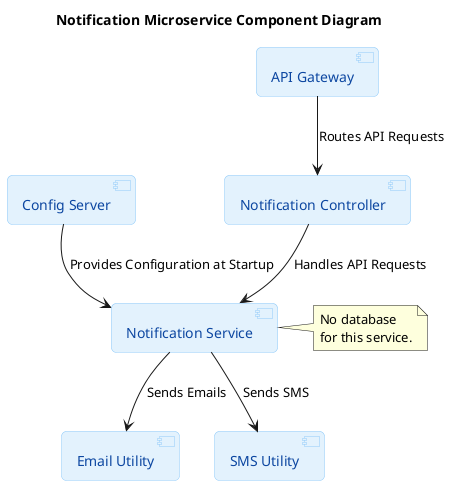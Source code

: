 @startuml
title Notification Microservice Component Diagram

' Style des composants
skinparam component {
BackgroundColor #E3F2FD
BorderColor #90CAF9
FontColor #0D47A1
RoundCorner 10
}

' Style des bases de données (inclu même si pas utilisée pour consistance de skinparam)
skinparam database {
BackgroundColor #FFEBEE
BorderColor #F44336
FontColor #B71C1C
RoundCorner 10
}

' Style des flèches pour les rendre plus droites
skinparam arrow {
linetype ortho
}

' Définition des composants externes (pour le contexte)
component "API Gateway" as gateway
component "Config Server" as configServer

' Définition des composants principaux du service Notification
component "Notification Controller" as notificationController
component "Notification Service" as notificationService
component "Email Utility" as emailUtility
component "SMS Utility" as smsUtility

' Relations avec les composants externes
gateway --> notificationController : Routes API Requests
configServer --> notificationService : Provides Configuration at Startup

' Relations entre les composants internes
notificationController --> notificationService : Handles API Requests
notificationService --> emailUtility : Sends Emails
notificationService --> smsUtility : Sends SMS

' Note pour l'absence de base de données
note right of notificationService
No database
for this service.
end note

@enduml